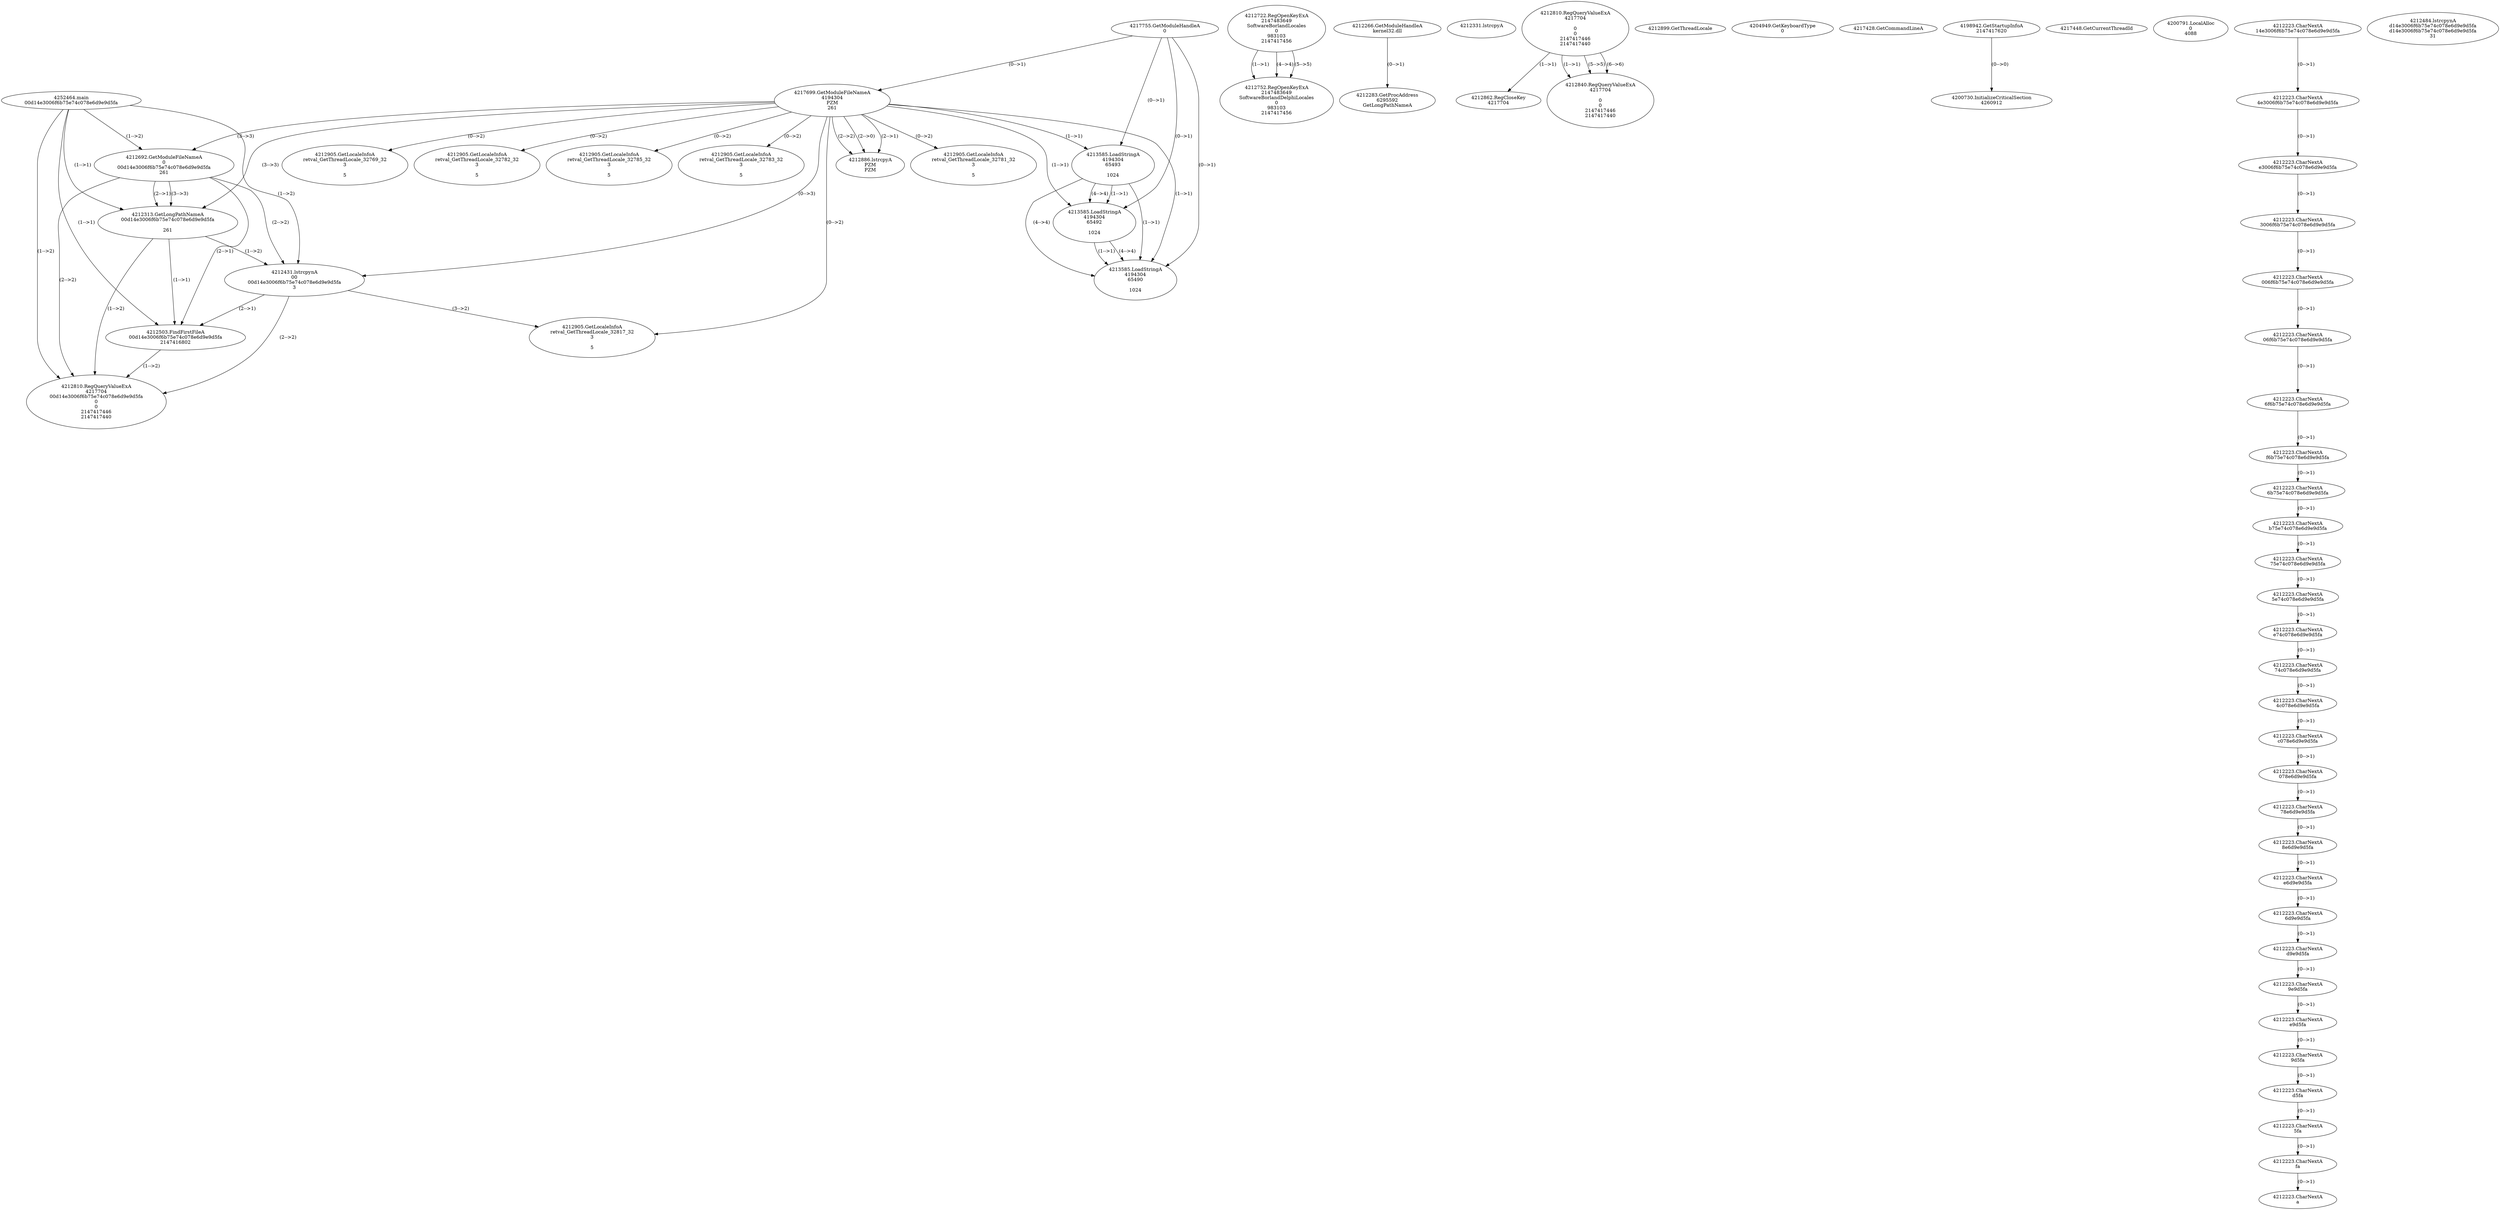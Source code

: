 // Global SCDG with merge call
digraph {
	0 [label="4252464.main
00d14e3006f6b75e74c078e6d9e9d5fa"]
	1 [label="4217755.GetModuleHandleA
0"]
	2 [label="4217699.GetModuleFileNameA
4194304
PZM
261"]
	1 -> 2 [label="(0-->1)"]
	3 [label="4212692.GetModuleFileNameA
0
00d14e3006f6b75e74c078e6d9e9d5fa
261"]
	0 -> 3 [label="(1-->2)"]
	2 -> 3 [label="(3-->3)"]
	4 [label="4212722.RegOpenKeyExA
2147483649
Software\Borland\Locales
0
983103
2147417456"]
	5 [label="4212266.GetModuleHandleA
kernel32.dll"]
	6 [label="4212283.GetProcAddress
6295592
GetLongPathNameA"]
	5 -> 6 [label="(0-->1)"]
	7 [label="4212313.GetLongPathNameA
00d14e3006f6b75e74c078e6d9e9d5fa

261"]
	0 -> 7 [label="(1-->1)"]
	3 -> 7 [label="(2-->1)"]
	2 -> 7 [label="(3-->3)"]
	3 -> 7 [label="(3-->3)"]
	8 [label="4212331.lstrcpyA

"]
	9 [label="4212810.RegQueryValueExA
4217704

0
0
2147417446
2147417440"]
	10 [label="4212862.RegCloseKey
4217704"]
	9 -> 10 [label="(1-->1)"]
	11 [label="4212886.lstrcpyA
PZM
PZM"]
	2 -> 11 [label="(2-->1)"]
	2 -> 11 [label="(2-->2)"]
	2 -> 11 [label="(2-->0)"]
	12 [label="4212899.GetThreadLocale
"]
	13 [label="4212905.GetLocaleInfoA
retval_GetThreadLocale_32781_32
3

5"]
	2 -> 13 [label="(0-->2)"]
	14 [label="4204949.GetKeyboardType
0"]
	15 [label="4217428.GetCommandLineA
"]
	16 [label="4198942.GetStartupInfoA
2147417620"]
	17 [label="4217448.GetCurrentThreadId
"]
	18 [label="4213585.LoadStringA
4194304
65493

1024"]
	1 -> 18 [label="(0-->1)"]
	2 -> 18 [label="(1-->1)"]
	19 [label="4213585.LoadStringA
4194304
65492

1024"]
	1 -> 19 [label="(0-->1)"]
	2 -> 19 [label="(1-->1)"]
	18 -> 19 [label="(1-->1)"]
	18 -> 19 [label="(4-->4)"]
	20 [label="4213585.LoadStringA
4194304
65490

1024"]
	1 -> 20 [label="(0-->1)"]
	2 -> 20 [label="(1-->1)"]
	18 -> 20 [label="(1-->1)"]
	19 -> 20 [label="(1-->1)"]
	18 -> 20 [label="(4-->4)"]
	19 -> 20 [label="(4-->4)"]
	21 [label="4200730.InitializeCriticalSection
4260912"]
	16 -> 21 [label="(0-->0)"]
	22 [label="4200791.LocalAlloc
0
4088"]
	23 [label="4212752.RegOpenKeyExA
2147483649
Software\Borland\Delphi\Locales
0
983103
2147417456"]
	4 -> 23 [label="(1-->1)"]
	4 -> 23 [label="(4-->4)"]
	4 -> 23 [label="(5-->5)"]
	24 [label="4212905.GetLocaleInfoA
retval_GetThreadLocale_32769_32
3

5"]
	2 -> 24 [label="(0-->2)"]
	25 [label="4212840.RegQueryValueExA
4217704

0
0
2147417446
2147417440"]
	9 -> 25 [label="(1-->1)"]
	9 -> 25 [label="(5-->5)"]
	9 -> 25 [label="(6-->6)"]
	26 [label="4212905.GetLocaleInfoA
retval_GetThreadLocale_32782_32
3

5"]
	2 -> 26 [label="(0-->2)"]
	27 [label="4212431.lstrcpynA
00
00d14e3006f6b75e74c078e6d9e9d5fa
3"]
	0 -> 27 [label="(1-->2)"]
	3 -> 27 [label="(2-->2)"]
	7 -> 27 [label="(1-->2)"]
	2 -> 27 [label="(0-->3)"]
	28 [label="4212223.CharNextA
14e3006f6b75e74c078e6d9e9d5fa"]
	29 [label="4212223.CharNextA
4e3006f6b75e74c078e6d9e9d5fa"]
	28 -> 29 [label="(0-->1)"]
	30 [label="4212223.CharNextA
e3006f6b75e74c078e6d9e9d5fa"]
	29 -> 30 [label="(0-->1)"]
	31 [label="4212223.CharNextA
3006f6b75e74c078e6d9e9d5fa"]
	30 -> 31 [label="(0-->1)"]
	32 [label="4212223.CharNextA
006f6b75e74c078e6d9e9d5fa"]
	31 -> 32 [label="(0-->1)"]
	33 [label="4212223.CharNextA
06f6b75e74c078e6d9e9d5fa"]
	32 -> 33 [label="(0-->1)"]
	34 [label="4212223.CharNextA
6f6b75e74c078e6d9e9d5fa"]
	33 -> 34 [label="(0-->1)"]
	35 [label="4212223.CharNextA
f6b75e74c078e6d9e9d5fa"]
	34 -> 35 [label="(0-->1)"]
	36 [label="4212223.CharNextA
6b75e74c078e6d9e9d5fa"]
	35 -> 36 [label="(0-->1)"]
	37 [label="4212223.CharNextA
b75e74c078e6d9e9d5fa"]
	36 -> 37 [label="(0-->1)"]
	38 [label="4212223.CharNextA
75e74c078e6d9e9d5fa"]
	37 -> 38 [label="(0-->1)"]
	39 [label="4212223.CharNextA
5e74c078e6d9e9d5fa"]
	38 -> 39 [label="(0-->1)"]
	40 [label="4212223.CharNextA
e74c078e6d9e9d5fa"]
	39 -> 40 [label="(0-->1)"]
	41 [label="4212223.CharNextA
74c078e6d9e9d5fa"]
	40 -> 41 [label="(0-->1)"]
	42 [label="4212223.CharNextA
4c078e6d9e9d5fa"]
	41 -> 42 [label="(0-->1)"]
	43 [label="4212223.CharNextA
c078e6d9e9d5fa"]
	42 -> 43 [label="(0-->1)"]
	44 [label="4212223.CharNextA
078e6d9e9d5fa"]
	43 -> 44 [label="(0-->1)"]
	45 [label="4212223.CharNextA
78e6d9e9d5fa"]
	44 -> 45 [label="(0-->1)"]
	46 [label="4212223.CharNextA
8e6d9e9d5fa"]
	45 -> 46 [label="(0-->1)"]
	47 [label="4212223.CharNextA
e6d9e9d5fa"]
	46 -> 47 [label="(0-->1)"]
	48 [label="4212223.CharNextA
6d9e9d5fa"]
	47 -> 48 [label="(0-->1)"]
	49 [label="4212223.CharNextA
d9e9d5fa"]
	48 -> 49 [label="(0-->1)"]
	50 [label="4212223.CharNextA
9e9d5fa"]
	49 -> 50 [label="(0-->1)"]
	51 [label="4212223.CharNextA
e9d5fa"]
	50 -> 51 [label="(0-->1)"]
	52 [label="4212223.CharNextA
9d5fa"]
	51 -> 52 [label="(0-->1)"]
	53 [label="4212223.CharNextA
d5fa"]
	52 -> 53 [label="(0-->1)"]
	54 [label="4212223.CharNextA
5fa"]
	53 -> 54 [label="(0-->1)"]
	55 [label="4212223.CharNextA
fa"]
	54 -> 55 [label="(0-->1)"]
	56 [label="4212223.CharNextA
a"]
	55 -> 56 [label="(0-->1)"]
	57 [label="4212484.lstrcpynA
d14e3006f6b75e74c078e6d9e9d5fa
d14e3006f6b75e74c078e6d9e9d5fa
31"]
	58 [label="4212503.FindFirstFileA
00d14e3006f6b75e74c078e6d9e9d5fa
2147416802"]
	0 -> 58 [label="(1-->1)"]
	3 -> 58 [label="(2-->1)"]
	7 -> 58 [label="(1-->1)"]
	27 -> 58 [label="(2-->1)"]
	59 [label="4212810.RegQueryValueExA
4217704
00d14e3006f6b75e74c078e6d9e9d5fa
0
0
2147417446
2147417440"]
	0 -> 59 [label="(1-->2)"]
	3 -> 59 [label="(2-->2)"]
	7 -> 59 [label="(1-->2)"]
	27 -> 59 [label="(2-->2)"]
	58 -> 59 [label="(1-->2)"]
	60 [label="4212905.GetLocaleInfoA
retval_GetThreadLocale_32817_32
3

5"]
	2 -> 60 [label="(0-->2)"]
	27 -> 60 [label="(3-->2)"]
	61 [label="4212905.GetLocaleInfoA
retval_GetThreadLocale_32785_32
3

5"]
	2 -> 61 [label="(0-->2)"]
	62 [label="4212905.GetLocaleInfoA
retval_GetThreadLocale_32783_32
3

5"]
	2 -> 62 [label="(0-->2)"]
}
